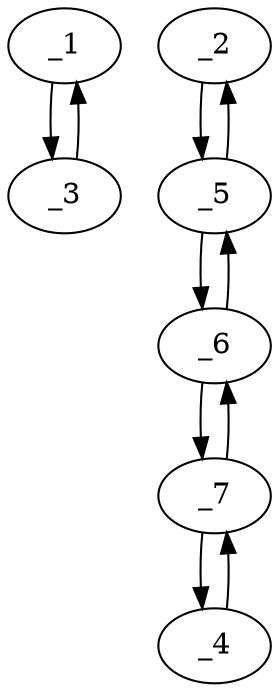 digraph s1965_04 {
	_1	 [x="30.000000",
		y="104.000000"];
	_3	 [x="41.000000",
		y="116.000000"];
	_1 -> _3	 [angle="0.828849",
		orient="0.737154"];
	_2	 [x="130.000000",
		y="114.000000"];
	_5	 [x="119.000000",
		y="121.000000"];
	_2 -> _5	 [angle="2.574863",
		orient="0.536875"];
	_3 -> _1	 [angle="-2.312744",
		orient="-0.737154"];
	_4	 [x="99.000000",
		y="165.000000"];
	_7	 [x="100.000000",
		y="144.000000"];
	_4 -> _7	 [angle="-1.523213",
		orient="-0.998868"];
	_5 -> _2	 [angle="-0.566729",
		orient="-0.536875"];
	_6	 [x="104.000000",
		y="126.000000"];
	_5 -> _6	 [angle="2.819842",
		orient="0.316228"];
	_6 -> _5	 [angle="-0.321751",
		orient="-0.316228"];
	_6 -> _7	 [angle="1.789465",
		orient="0.976187"];
	_7 -> _4	 [angle="1.618379",
		orient="0.998868"];
	_7 -> _6	 [angle="-1.352127",
		orient="-0.976187"];
}

